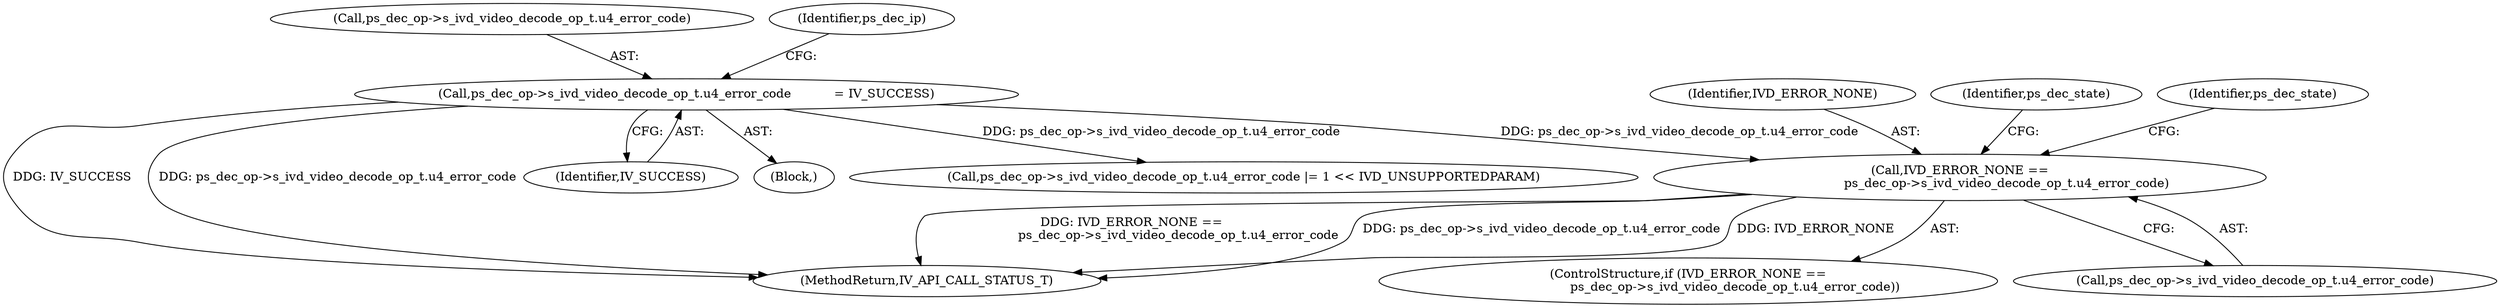 digraph "0_Android_a86eb798d077b9b25c8f8c77e3c02c2f287c1ce7@pointer" {
"1001430" [label="(Call,IVD_ERROR_NONE ==\n                        ps_dec_op->s_ivd_video_decode_op_t.u4_error_code)"];
"1000256" [label="(Call,ps_dec_op->s_ivd_video_decode_op_t.u4_error_code           = IV_SUCCESS)"];
"1000108" [label="(Block,)"];
"1001431" [label="(Identifier,IVD_ERROR_NONE)"];
"1000257" [label="(Call,ps_dec_op->s_ivd_video_decode_op_t.u4_error_code)"];
"1000268" [label="(Identifier,ps_dec_ip)"];
"1000278" [label="(Call,ps_dec_op->s_ivd_video_decode_op_t.u4_error_code |= 1 << IVD_UNSUPPORTEDPARAM)"];
"1001430" [label="(Call,IVD_ERROR_NONE ==\n                        ps_dec_op->s_ivd_video_decode_op_t.u4_error_code)"];
"1001695" [label="(MethodReturn,IV_API_CALL_STATUS_T)"];
"1000256" [label="(Call,ps_dec_op->s_ivd_video_decode_op_t.u4_error_code           = IV_SUCCESS)"];
"1001441" [label="(Identifier,ps_dec_state)"];
"1000262" [label="(Identifier,IV_SUCCESS)"];
"1001429" [label="(ControlStructure,if (IVD_ERROR_NONE ==\n                        ps_dec_op->s_ivd_video_decode_op_t.u4_error_code))"];
"1001542" [label="(Identifier,ps_dec_state)"];
"1001432" [label="(Call,ps_dec_op->s_ivd_video_decode_op_t.u4_error_code)"];
"1001430" -> "1001429"  [label="AST: "];
"1001430" -> "1001432"  [label="CFG: "];
"1001431" -> "1001430"  [label="AST: "];
"1001432" -> "1001430"  [label="AST: "];
"1001441" -> "1001430"  [label="CFG: "];
"1001542" -> "1001430"  [label="CFG: "];
"1001430" -> "1001695"  [label="DDG: ps_dec_op->s_ivd_video_decode_op_t.u4_error_code"];
"1001430" -> "1001695"  [label="DDG: IVD_ERROR_NONE"];
"1001430" -> "1001695"  [label="DDG: IVD_ERROR_NONE ==\n                        ps_dec_op->s_ivd_video_decode_op_t.u4_error_code"];
"1000256" -> "1001430"  [label="DDG: ps_dec_op->s_ivd_video_decode_op_t.u4_error_code"];
"1000256" -> "1000108"  [label="AST: "];
"1000256" -> "1000262"  [label="CFG: "];
"1000257" -> "1000256"  [label="AST: "];
"1000262" -> "1000256"  [label="AST: "];
"1000268" -> "1000256"  [label="CFG: "];
"1000256" -> "1001695"  [label="DDG: IV_SUCCESS"];
"1000256" -> "1001695"  [label="DDG: ps_dec_op->s_ivd_video_decode_op_t.u4_error_code"];
"1000256" -> "1000278"  [label="DDG: ps_dec_op->s_ivd_video_decode_op_t.u4_error_code"];
}
